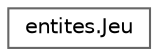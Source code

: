 digraph "Graphical Class Hierarchy"
{
 // LATEX_PDF_SIZE
  bgcolor="transparent";
  edge [fontname=Helvetica,fontsize=10,labelfontname=Helvetica,labelfontsize=10];
  node [fontname=Helvetica,fontsize=10,shape=box,height=0.2,width=0.4];
  rankdir="LR";
  Node0 [id="Node000000",label="entites.Jeu",height=0.2,width=0.4,color="grey40", fillcolor="white", style="filled",URL="$classentites_1_1_jeu.html",tooltip=" "];
}
